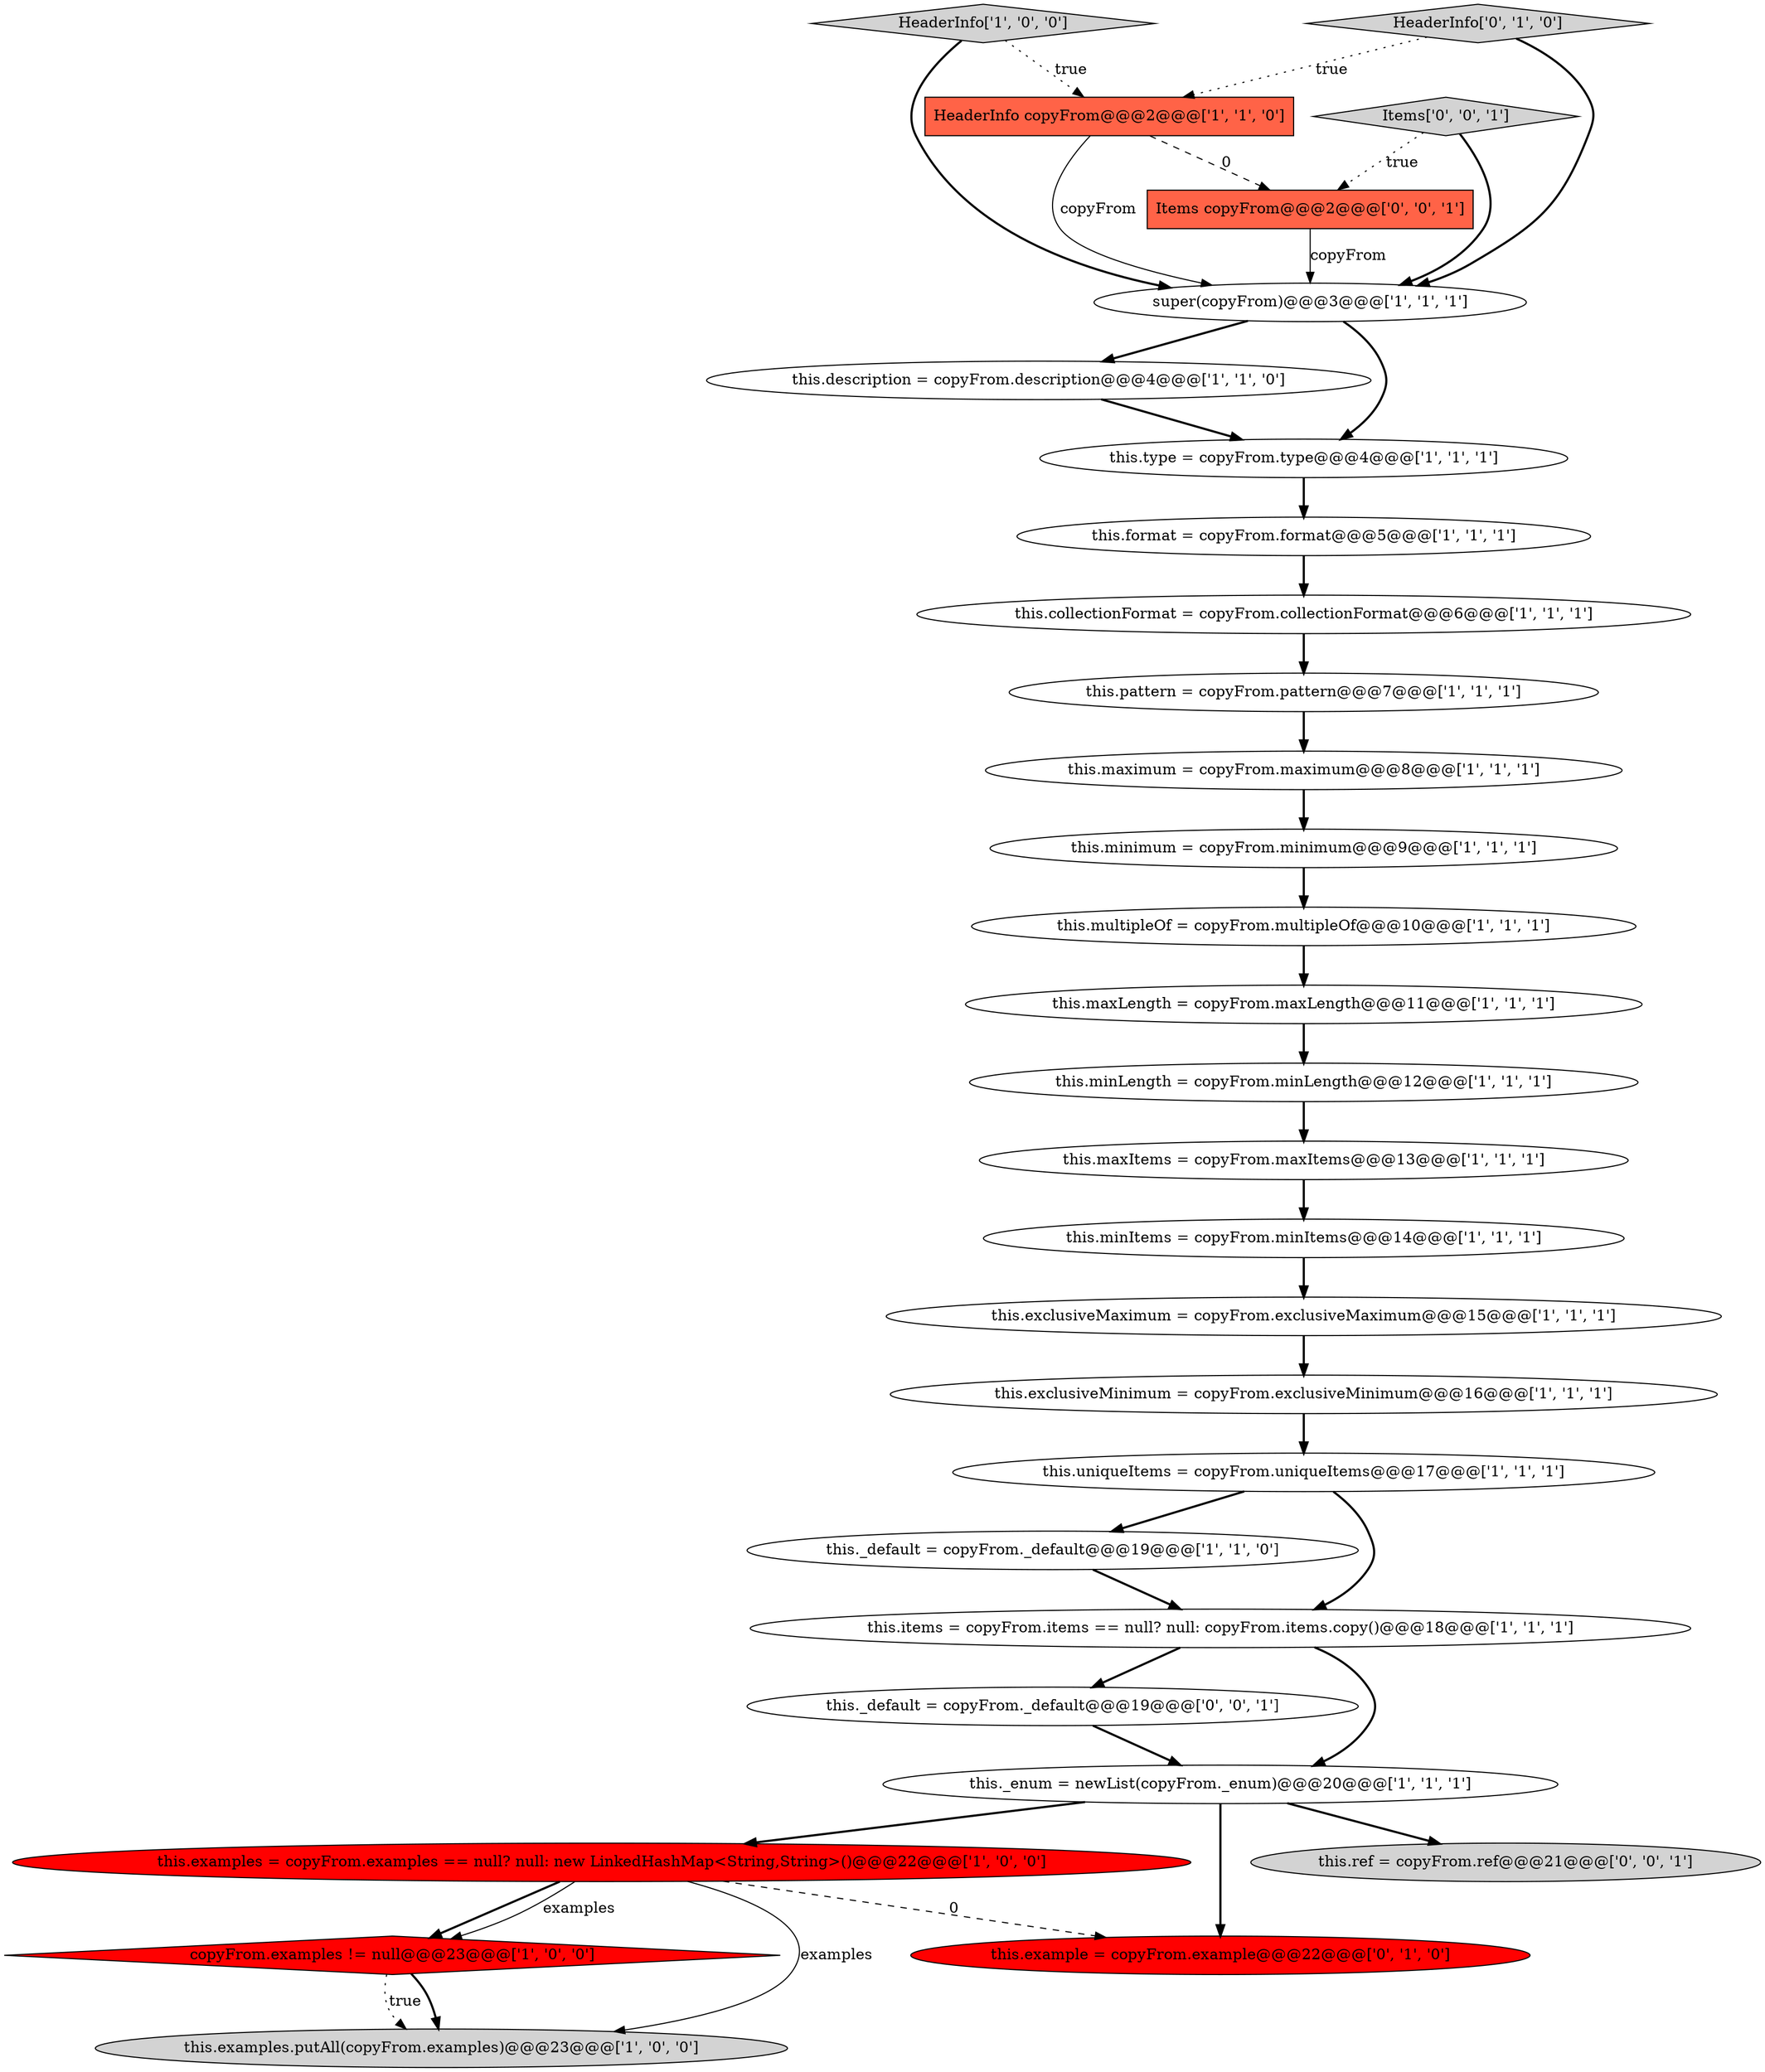 digraph {
16 [style = filled, label = "HeaderInfo['1', '0', '0']", fillcolor = lightgray, shape = diamond image = "AAA0AAABBB1BBB"];
27 [style = filled, label = "this._default = copyFrom._default@@@19@@@['0', '0', '1']", fillcolor = white, shape = ellipse image = "AAA0AAABBB3BBB"];
14 [style = filled, label = "this.items = copyFrom.items == null? null: copyFrom.items.copy()@@@18@@@['1', '1', '1']", fillcolor = white, shape = ellipse image = "AAA0AAABBB1BBB"];
6 [style = filled, label = "this.description = copyFrom.description@@@4@@@['1', '1', '0']", fillcolor = white, shape = ellipse image = "AAA0AAABBB1BBB"];
4 [style = filled, label = "this.maxLength = copyFrom.maxLength@@@11@@@['1', '1', '1']", fillcolor = white, shape = ellipse image = "AAA0AAABBB1BBB"];
23 [style = filled, label = "this._enum = newList(copyFrom._enum)@@@20@@@['1', '1', '1']", fillcolor = white, shape = ellipse image = "AAA0AAABBB1BBB"];
12 [style = filled, label = "this.collectionFormat = copyFrom.collectionFormat@@@6@@@['1', '1', '1']", fillcolor = white, shape = ellipse image = "AAA0AAABBB1BBB"];
2 [style = filled, label = "this.examples = copyFrom.examples == null? null: new LinkedHashMap<String,String>()@@@22@@@['1', '0', '0']", fillcolor = red, shape = ellipse image = "AAA1AAABBB1BBB"];
21 [style = filled, label = "this.minItems = copyFrom.minItems@@@14@@@['1', '1', '1']", fillcolor = white, shape = ellipse image = "AAA0AAABBB1BBB"];
0 [style = filled, label = "this.format = copyFrom.format@@@5@@@['1', '1', '1']", fillcolor = white, shape = ellipse image = "AAA0AAABBB1BBB"];
26 [style = filled, label = "Items copyFrom@@@2@@@['0', '0', '1']", fillcolor = tomato, shape = box image = "AAA0AAABBB3BBB"];
20 [style = filled, label = "this.multipleOf = copyFrom.multipleOf@@@10@@@['1', '1', '1']", fillcolor = white, shape = ellipse image = "AAA0AAABBB1BBB"];
29 [style = filled, label = "this.ref = copyFrom.ref@@@21@@@['0', '0', '1']", fillcolor = lightgray, shape = ellipse image = "AAA0AAABBB3BBB"];
13 [style = filled, label = "this.exclusiveMinimum = copyFrom.exclusiveMinimum@@@16@@@['1', '1', '1']", fillcolor = white, shape = ellipse image = "AAA0AAABBB1BBB"];
22 [style = filled, label = "this.exclusiveMaximum = copyFrom.exclusiveMaximum@@@15@@@['1', '1', '1']", fillcolor = white, shape = ellipse image = "AAA0AAABBB1BBB"];
18 [style = filled, label = "HeaderInfo copyFrom@@@2@@@['1', '1', '0']", fillcolor = tomato, shape = box image = "AAA0AAABBB1BBB"];
3 [style = filled, label = "this.examples.putAll(copyFrom.examples)@@@23@@@['1', '0', '0']", fillcolor = lightgray, shape = ellipse image = "AAA0AAABBB1BBB"];
9 [style = filled, label = "this.type = copyFrom.type@@@4@@@['1', '1', '1']", fillcolor = white, shape = ellipse image = "AAA0AAABBB1BBB"];
28 [style = filled, label = "Items['0', '0', '1']", fillcolor = lightgray, shape = diamond image = "AAA0AAABBB3BBB"];
7 [style = filled, label = "this.pattern = copyFrom.pattern@@@7@@@['1', '1', '1']", fillcolor = white, shape = ellipse image = "AAA0AAABBB1BBB"];
15 [style = filled, label = "copyFrom.examples != null@@@23@@@['1', '0', '0']", fillcolor = red, shape = diamond image = "AAA1AAABBB1BBB"];
5 [style = filled, label = "this._default = copyFrom._default@@@19@@@['1', '1', '0']", fillcolor = white, shape = ellipse image = "AAA0AAABBB1BBB"];
10 [style = filled, label = "this.maxItems = copyFrom.maxItems@@@13@@@['1', '1', '1']", fillcolor = white, shape = ellipse image = "AAA0AAABBB1BBB"];
24 [style = filled, label = "this.example = copyFrom.example@@@22@@@['0', '1', '0']", fillcolor = red, shape = ellipse image = "AAA1AAABBB2BBB"];
1 [style = filled, label = "this.minLength = copyFrom.minLength@@@12@@@['1', '1', '1']", fillcolor = white, shape = ellipse image = "AAA0AAABBB1BBB"];
25 [style = filled, label = "HeaderInfo['0', '1', '0']", fillcolor = lightgray, shape = diamond image = "AAA0AAABBB2BBB"];
8 [style = filled, label = "this.uniqueItems = copyFrom.uniqueItems@@@17@@@['1', '1', '1']", fillcolor = white, shape = ellipse image = "AAA0AAABBB1BBB"];
17 [style = filled, label = "this.minimum = copyFrom.minimum@@@9@@@['1', '1', '1']", fillcolor = white, shape = ellipse image = "AAA0AAABBB1BBB"];
11 [style = filled, label = "super(copyFrom)@@@3@@@['1', '1', '1']", fillcolor = white, shape = ellipse image = "AAA0AAABBB1BBB"];
19 [style = filled, label = "this.maximum = copyFrom.maximum@@@8@@@['1', '1', '1']", fillcolor = white, shape = ellipse image = "AAA0AAABBB1BBB"];
16->11 [style = bold, label=""];
9->0 [style = bold, label=""];
0->12 [style = bold, label=""];
11->6 [style = bold, label=""];
28->11 [style = bold, label=""];
8->14 [style = bold, label=""];
18->11 [style = solid, label="copyFrom"];
19->17 [style = bold, label=""];
10->21 [style = bold, label=""];
5->14 [style = bold, label=""];
15->3 [style = bold, label=""];
11->9 [style = bold, label=""];
12->7 [style = bold, label=""];
20->4 [style = bold, label=""];
25->18 [style = dotted, label="true"];
23->29 [style = bold, label=""];
15->3 [style = dotted, label="true"];
23->24 [style = bold, label=""];
8->5 [style = bold, label=""];
14->23 [style = bold, label=""];
21->22 [style = bold, label=""];
25->11 [style = bold, label=""];
28->26 [style = dotted, label="true"];
2->15 [style = bold, label=""];
2->15 [style = solid, label="examples"];
26->11 [style = solid, label="copyFrom"];
27->23 [style = bold, label=""];
4->1 [style = bold, label=""];
23->2 [style = bold, label=""];
14->27 [style = bold, label=""];
2->24 [style = dashed, label="0"];
6->9 [style = bold, label=""];
13->8 [style = bold, label=""];
1->10 [style = bold, label=""];
7->19 [style = bold, label=""];
2->3 [style = solid, label="examples"];
22->13 [style = bold, label=""];
18->26 [style = dashed, label="0"];
17->20 [style = bold, label=""];
16->18 [style = dotted, label="true"];
}
